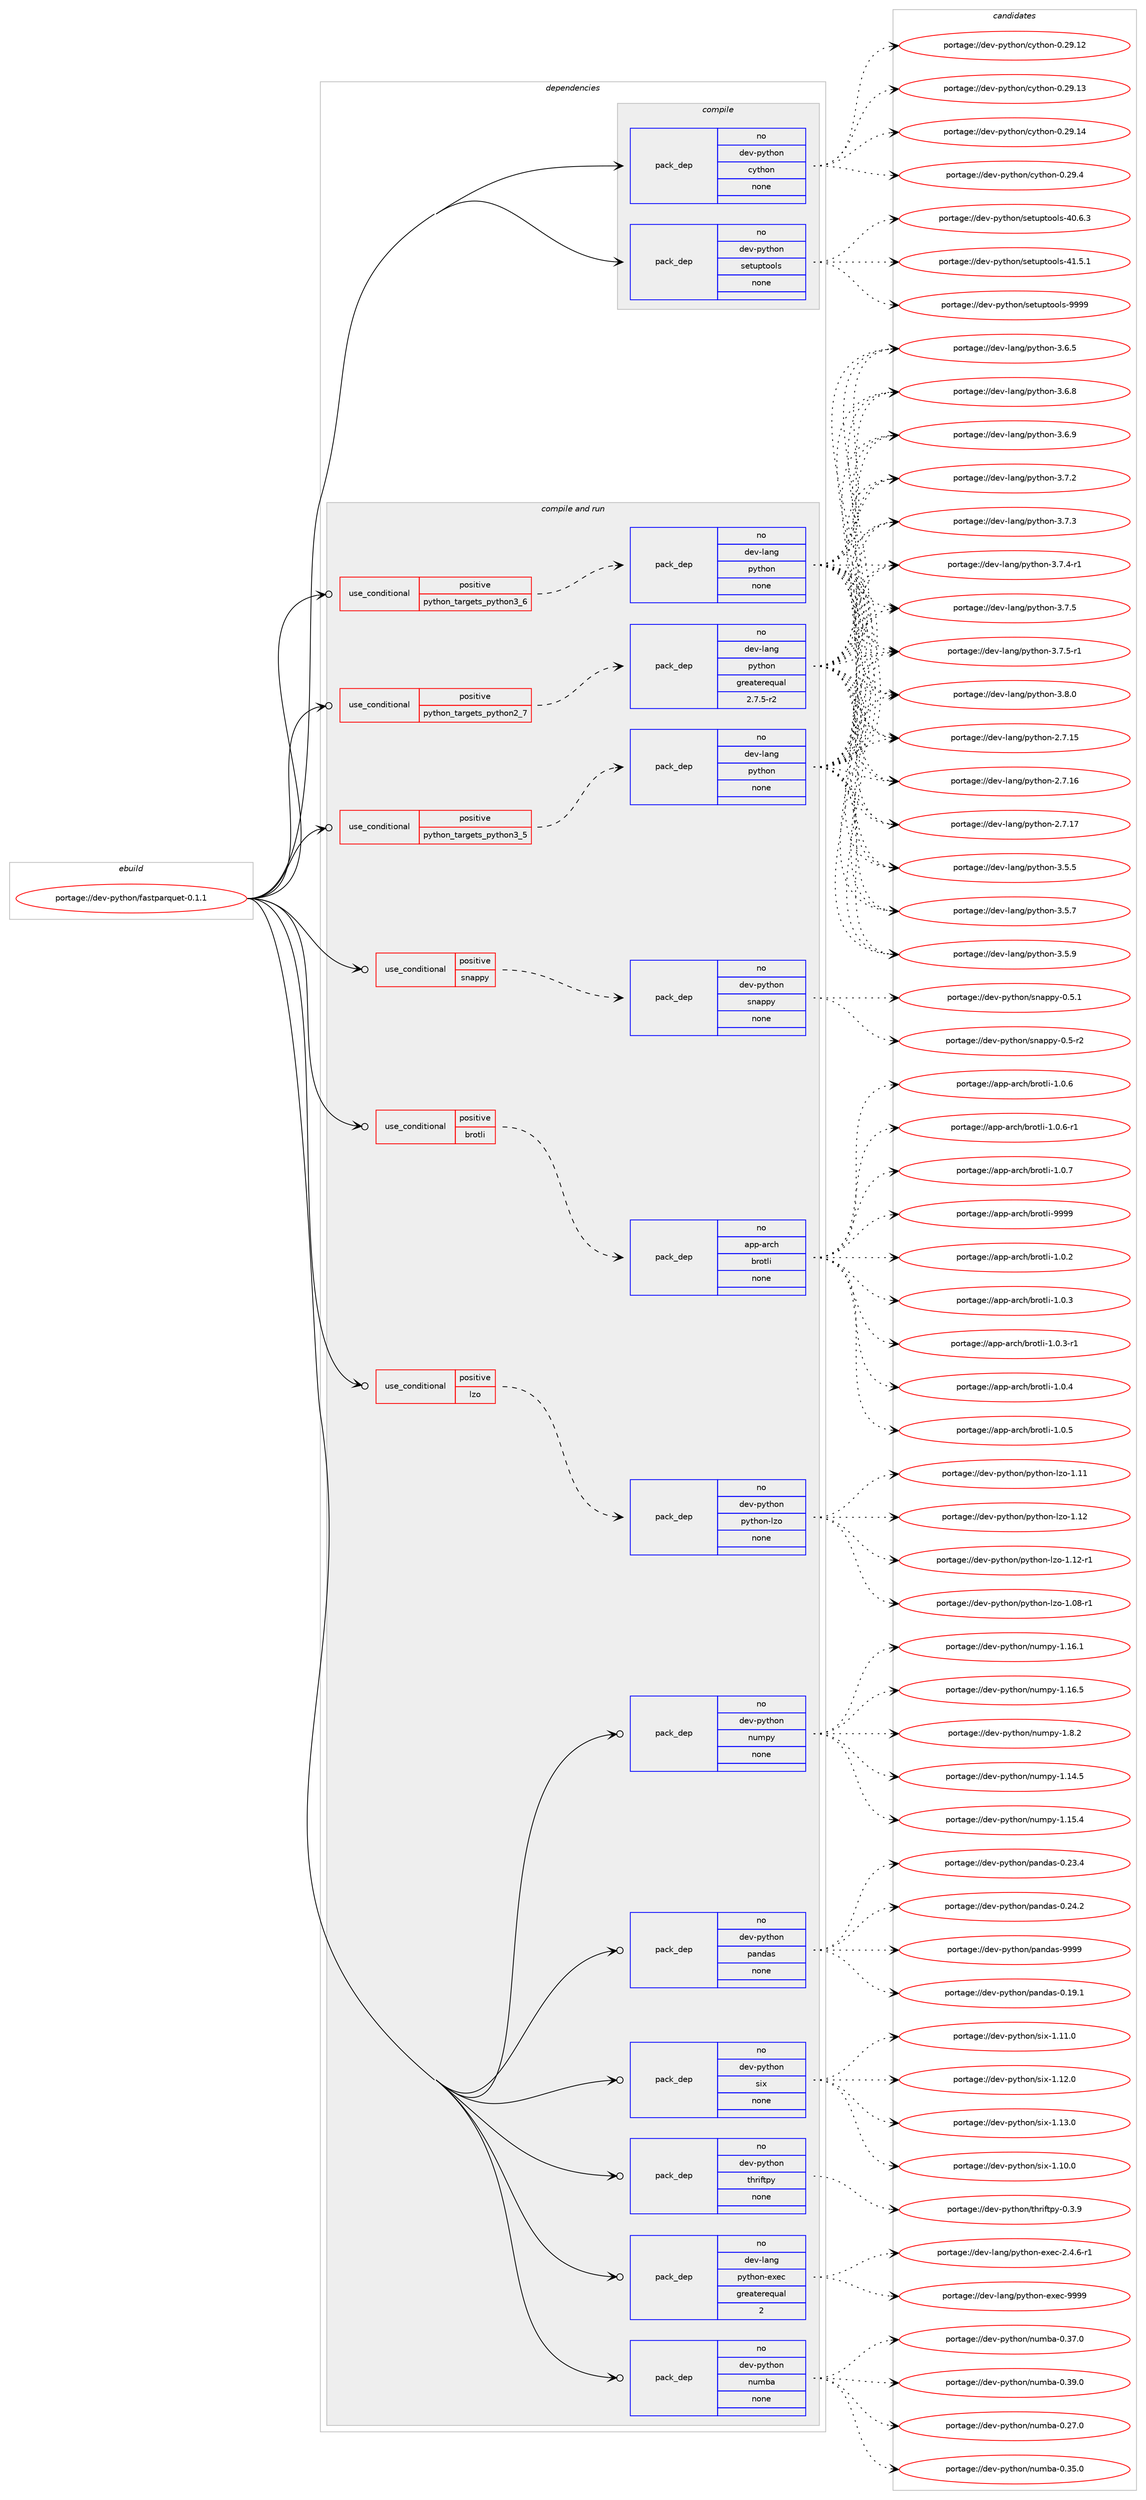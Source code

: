 digraph prolog {

# *************
# Graph options
# *************

newrank=true;
concentrate=true;
compound=true;
graph [rankdir=LR,fontname=Helvetica,fontsize=10,ranksep=1.5];#, ranksep=2.5, nodesep=0.2];
edge  [arrowhead=vee];
node  [fontname=Helvetica,fontsize=10];

# **********
# The ebuild
# **********

subgraph cluster_leftcol {
color=gray;
rank=same;
label=<<i>ebuild</i>>;
id [label="portage://dev-python/fastparquet-0.1.1", color=red, width=4, href="../dev-python/fastparquet-0.1.1.svg"];
}

# ****************
# The dependencies
# ****************

subgraph cluster_midcol {
color=gray;
label=<<i>dependencies</i>>;
subgraph cluster_compile {
fillcolor="#eeeeee";
style=filled;
label=<<i>compile</i>>;
subgraph pack107011 {
dependency138724 [label=<<TABLE BORDER="0" CELLBORDER="1" CELLSPACING="0" CELLPADDING="4" WIDTH="220"><TR><TD ROWSPAN="6" CELLPADDING="30">pack_dep</TD></TR><TR><TD WIDTH="110">no</TD></TR><TR><TD>dev-python</TD></TR><TR><TD>cython</TD></TR><TR><TD>none</TD></TR><TR><TD></TD></TR></TABLE>>, shape=none, color=blue];
}
id:e -> dependency138724:w [weight=20,style="solid",arrowhead="vee"];
subgraph pack107012 {
dependency138725 [label=<<TABLE BORDER="0" CELLBORDER="1" CELLSPACING="0" CELLPADDING="4" WIDTH="220"><TR><TD ROWSPAN="6" CELLPADDING="30">pack_dep</TD></TR><TR><TD WIDTH="110">no</TD></TR><TR><TD>dev-python</TD></TR><TR><TD>setuptools</TD></TR><TR><TD>none</TD></TR><TR><TD></TD></TR></TABLE>>, shape=none, color=blue];
}
id:e -> dependency138725:w [weight=20,style="solid",arrowhead="vee"];
}
subgraph cluster_compileandrun {
fillcolor="#eeeeee";
style=filled;
label=<<i>compile and run</i>>;
subgraph cond28395 {
dependency138726 [label=<<TABLE BORDER="0" CELLBORDER="1" CELLSPACING="0" CELLPADDING="4"><TR><TD ROWSPAN="3" CELLPADDING="10">use_conditional</TD></TR><TR><TD>positive</TD></TR><TR><TD>brotli</TD></TR></TABLE>>, shape=none, color=red];
subgraph pack107013 {
dependency138727 [label=<<TABLE BORDER="0" CELLBORDER="1" CELLSPACING="0" CELLPADDING="4" WIDTH="220"><TR><TD ROWSPAN="6" CELLPADDING="30">pack_dep</TD></TR><TR><TD WIDTH="110">no</TD></TR><TR><TD>app-arch</TD></TR><TR><TD>brotli</TD></TR><TR><TD>none</TD></TR><TR><TD></TD></TR></TABLE>>, shape=none, color=blue];
}
dependency138726:e -> dependency138727:w [weight=20,style="dashed",arrowhead="vee"];
}
id:e -> dependency138726:w [weight=20,style="solid",arrowhead="odotvee"];
subgraph cond28396 {
dependency138728 [label=<<TABLE BORDER="0" CELLBORDER="1" CELLSPACING="0" CELLPADDING="4"><TR><TD ROWSPAN="3" CELLPADDING="10">use_conditional</TD></TR><TR><TD>positive</TD></TR><TR><TD>lzo</TD></TR></TABLE>>, shape=none, color=red];
subgraph pack107014 {
dependency138729 [label=<<TABLE BORDER="0" CELLBORDER="1" CELLSPACING="0" CELLPADDING="4" WIDTH="220"><TR><TD ROWSPAN="6" CELLPADDING="30">pack_dep</TD></TR><TR><TD WIDTH="110">no</TD></TR><TR><TD>dev-python</TD></TR><TR><TD>python-lzo</TD></TR><TR><TD>none</TD></TR><TR><TD></TD></TR></TABLE>>, shape=none, color=blue];
}
dependency138728:e -> dependency138729:w [weight=20,style="dashed",arrowhead="vee"];
}
id:e -> dependency138728:w [weight=20,style="solid",arrowhead="odotvee"];
subgraph cond28397 {
dependency138730 [label=<<TABLE BORDER="0" CELLBORDER="1" CELLSPACING="0" CELLPADDING="4"><TR><TD ROWSPAN="3" CELLPADDING="10">use_conditional</TD></TR><TR><TD>positive</TD></TR><TR><TD>python_targets_python2_7</TD></TR></TABLE>>, shape=none, color=red];
subgraph pack107015 {
dependency138731 [label=<<TABLE BORDER="0" CELLBORDER="1" CELLSPACING="0" CELLPADDING="4" WIDTH="220"><TR><TD ROWSPAN="6" CELLPADDING="30">pack_dep</TD></TR><TR><TD WIDTH="110">no</TD></TR><TR><TD>dev-lang</TD></TR><TR><TD>python</TD></TR><TR><TD>greaterequal</TD></TR><TR><TD>2.7.5-r2</TD></TR></TABLE>>, shape=none, color=blue];
}
dependency138730:e -> dependency138731:w [weight=20,style="dashed",arrowhead="vee"];
}
id:e -> dependency138730:w [weight=20,style="solid",arrowhead="odotvee"];
subgraph cond28398 {
dependency138732 [label=<<TABLE BORDER="0" CELLBORDER="1" CELLSPACING="0" CELLPADDING="4"><TR><TD ROWSPAN="3" CELLPADDING="10">use_conditional</TD></TR><TR><TD>positive</TD></TR><TR><TD>python_targets_python3_5</TD></TR></TABLE>>, shape=none, color=red];
subgraph pack107016 {
dependency138733 [label=<<TABLE BORDER="0" CELLBORDER="1" CELLSPACING="0" CELLPADDING="4" WIDTH="220"><TR><TD ROWSPAN="6" CELLPADDING="30">pack_dep</TD></TR><TR><TD WIDTH="110">no</TD></TR><TR><TD>dev-lang</TD></TR><TR><TD>python</TD></TR><TR><TD>none</TD></TR><TR><TD></TD></TR></TABLE>>, shape=none, color=blue];
}
dependency138732:e -> dependency138733:w [weight=20,style="dashed",arrowhead="vee"];
}
id:e -> dependency138732:w [weight=20,style="solid",arrowhead="odotvee"];
subgraph cond28399 {
dependency138734 [label=<<TABLE BORDER="0" CELLBORDER="1" CELLSPACING="0" CELLPADDING="4"><TR><TD ROWSPAN="3" CELLPADDING="10">use_conditional</TD></TR><TR><TD>positive</TD></TR><TR><TD>python_targets_python3_6</TD></TR></TABLE>>, shape=none, color=red];
subgraph pack107017 {
dependency138735 [label=<<TABLE BORDER="0" CELLBORDER="1" CELLSPACING="0" CELLPADDING="4" WIDTH="220"><TR><TD ROWSPAN="6" CELLPADDING="30">pack_dep</TD></TR><TR><TD WIDTH="110">no</TD></TR><TR><TD>dev-lang</TD></TR><TR><TD>python</TD></TR><TR><TD>none</TD></TR><TR><TD></TD></TR></TABLE>>, shape=none, color=blue];
}
dependency138734:e -> dependency138735:w [weight=20,style="dashed",arrowhead="vee"];
}
id:e -> dependency138734:w [weight=20,style="solid",arrowhead="odotvee"];
subgraph cond28400 {
dependency138736 [label=<<TABLE BORDER="0" CELLBORDER="1" CELLSPACING="0" CELLPADDING="4"><TR><TD ROWSPAN="3" CELLPADDING="10">use_conditional</TD></TR><TR><TD>positive</TD></TR><TR><TD>snappy</TD></TR></TABLE>>, shape=none, color=red];
subgraph pack107018 {
dependency138737 [label=<<TABLE BORDER="0" CELLBORDER="1" CELLSPACING="0" CELLPADDING="4" WIDTH="220"><TR><TD ROWSPAN="6" CELLPADDING="30">pack_dep</TD></TR><TR><TD WIDTH="110">no</TD></TR><TR><TD>dev-python</TD></TR><TR><TD>snappy</TD></TR><TR><TD>none</TD></TR><TR><TD></TD></TR></TABLE>>, shape=none, color=blue];
}
dependency138736:e -> dependency138737:w [weight=20,style="dashed",arrowhead="vee"];
}
id:e -> dependency138736:w [weight=20,style="solid",arrowhead="odotvee"];
subgraph pack107019 {
dependency138738 [label=<<TABLE BORDER="0" CELLBORDER="1" CELLSPACING="0" CELLPADDING="4" WIDTH="220"><TR><TD ROWSPAN="6" CELLPADDING="30">pack_dep</TD></TR><TR><TD WIDTH="110">no</TD></TR><TR><TD>dev-lang</TD></TR><TR><TD>python-exec</TD></TR><TR><TD>greaterequal</TD></TR><TR><TD>2</TD></TR></TABLE>>, shape=none, color=blue];
}
id:e -> dependency138738:w [weight=20,style="solid",arrowhead="odotvee"];
subgraph pack107020 {
dependency138739 [label=<<TABLE BORDER="0" CELLBORDER="1" CELLSPACING="0" CELLPADDING="4" WIDTH="220"><TR><TD ROWSPAN="6" CELLPADDING="30">pack_dep</TD></TR><TR><TD WIDTH="110">no</TD></TR><TR><TD>dev-python</TD></TR><TR><TD>numba</TD></TR><TR><TD>none</TD></TR><TR><TD></TD></TR></TABLE>>, shape=none, color=blue];
}
id:e -> dependency138739:w [weight=20,style="solid",arrowhead="odotvee"];
subgraph pack107021 {
dependency138740 [label=<<TABLE BORDER="0" CELLBORDER="1" CELLSPACING="0" CELLPADDING="4" WIDTH="220"><TR><TD ROWSPAN="6" CELLPADDING="30">pack_dep</TD></TR><TR><TD WIDTH="110">no</TD></TR><TR><TD>dev-python</TD></TR><TR><TD>numpy</TD></TR><TR><TD>none</TD></TR><TR><TD></TD></TR></TABLE>>, shape=none, color=blue];
}
id:e -> dependency138740:w [weight=20,style="solid",arrowhead="odotvee"];
subgraph pack107022 {
dependency138741 [label=<<TABLE BORDER="0" CELLBORDER="1" CELLSPACING="0" CELLPADDING="4" WIDTH="220"><TR><TD ROWSPAN="6" CELLPADDING="30">pack_dep</TD></TR><TR><TD WIDTH="110">no</TD></TR><TR><TD>dev-python</TD></TR><TR><TD>pandas</TD></TR><TR><TD>none</TD></TR><TR><TD></TD></TR></TABLE>>, shape=none, color=blue];
}
id:e -> dependency138741:w [weight=20,style="solid",arrowhead="odotvee"];
subgraph pack107023 {
dependency138742 [label=<<TABLE BORDER="0" CELLBORDER="1" CELLSPACING="0" CELLPADDING="4" WIDTH="220"><TR><TD ROWSPAN="6" CELLPADDING="30">pack_dep</TD></TR><TR><TD WIDTH="110">no</TD></TR><TR><TD>dev-python</TD></TR><TR><TD>six</TD></TR><TR><TD>none</TD></TR><TR><TD></TD></TR></TABLE>>, shape=none, color=blue];
}
id:e -> dependency138742:w [weight=20,style="solid",arrowhead="odotvee"];
subgraph pack107024 {
dependency138743 [label=<<TABLE BORDER="0" CELLBORDER="1" CELLSPACING="0" CELLPADDING="4" WIDTH="220"><TR><TD ROWSPAN="6" CELLPADDING="30">pack_dep</TD></TR><TR><TD WIDTH="110">no</TD></TR><TR><TD>dev-python</TD></TR><TR><TD>thriftpy</TD></TR><TR><TD>none</TD></TR><TR><TD></TD></TR></TABLE>>, shape=none, color=blue];
}
id:e -> dependency138743:w [weight=20,style="solid",arrowhead="odotvee"];
}
subgraph cluster_run {
fillcolor="#eeeeee";
style=filled;
label=<<i>run</i>>;
}
}

# **************
# The candidates
# **************

subgraph cluster_choices {
rank=same;
color=gray;
label=<<i>candidates</i>>;

subgraph choice107011 {
color=black;
nodesep=1;
choiceportage1001011184511212111610411111047991211161041111104548465057464950 [label="portage://dev-python/cython-0.29.12", color=red, width=4,href="../dev-python/cython-0.29.12.svg"];
choiceportage1001011184511212111610411111047991211161041111104548465057464951 [label="portage://dev-python/cython-0.29.13", color=red, width=4,href="../dev-python/cython-0.29.13.svg"];
choiceportage1001011184511212111610411111047991211161041111104548465057464952 [label="portage://dev-python/cython-0.29.14", color=red, width=4,href="../dev-python/cython-0.29.14.svg"];
choiceportage10010111845112121116104111110479912111610411111045484650574652 [label="portage://dev-python/cython-0.29.4", color=red, width=4,href="../dev-python/cython-0.29.4.svg"];
dependency138724:e -> choiceportage1001011184511212111610411111047991211161041111104548465057464950:w [style=dotted,weight="100"];
dependency138724:e -> choiceportage1001011184511212111610411111047991211161041111104548465057464951:w [style=dotted,weight="100"];
dependency138724:e -> choiceportage1001011184511212111610411111047991211161041111104548465057464952:w [style=dotted,weight="100"];
dependency138724:e -> choiceportage10010111845112121116104111110479912111610411111045484650574652:w [style=dotted,weight="100"];
}
subgraph choice107012 {
color=black;
nodesep=1;
choiceportage100101118451121211161041111104711510111611711211611111110811545524846544651 [label="portage://dev-python/setuptools-40.6.3", color=red, width=4,href="../dev-python/setuptools-40.6.3.svg"];
choiceportage100101118451121211161041111104711510111611711211611111110811545524946534649 [label="portage://dev-python/setuptools-41.5.1", color=red, width=4,href="../dev-python/setuptools-41.5.1.svg"];
choiceportage10010111845112121116104111110471151011161171121161111111081154557575757 [label="portage://dev-python/setuptools-9999", color=red, width=4,href="../dev-python/setuptools-9999.svg"];
dependency138725:e -> choiceportage100101118451121211161041111104711510111611711211611111110811545524846544651:w [style=dotted,weight="100"];
dependency138725:e -> choiceportage100101118451121211161041111104711510111611711211611111110811545524946534649:w [style=dotted,weight="100"];
dependency138725:e -> choiceportage10010111845112121116104111110471151011161171121161111111081154557575757:w [style=dotted,weight="100"];
}
subgraph choice107013 {
color=black;
nodesep=1;
choiceportage971121124597114991044798114111116108105454946484650 [label="portage://app-arch/brotli-1.0.2", color=red, width=4,href="../app-arch/brotli-1.0.2.svg"];
choiceportage971121124597114991044798114111116108105454946484651 [label="portage://app-arch/brotli-1.0.3", color=red, width=4,href="../app-arch/brotli-1.0.3.svg"];
choiceportage9711211245971149910447981141111161081054549464846514511449 [label="portage://app-arch/brotli-1.0.3-r1", color=red, width=4,href="../app-arch/brotli-1.0.3-r1.svg"];
choiceportage971121124597114991044798114111116108105454946484652 [label="portage://app-arch/brotli-1.0.4", color=red, width=4,href="../app-arch/brotli-1.0.4.svg"];
choiceportage971121124597114991044798114111116108105454946484653 [label="portage://app-arch/brotli-1.0.5", color=red, width=4,href="../app-arch/brotli-1.0.5.svg"];
choiceportage971121124597114991044798114111116108105454946484654 [label="portage://app-arch/brotli-1.0.6", color=red, width=4,href="../app-arch/brotli-1.0.6.svg"];
choiceportage9711211245971149910447981141111161081054549464846544511449 [label="portage://app-arch/brotli-1.0.6-r1", color=red, width=4,href="../app-arch/brotli-1.0.6-r1.svg"];
choiceportage971121124597114991044798114111116108105454946484655 [label="portage://app-arch/brotli-1.0.7", color=red, width=4,href="../app-arch/brotli-1.0.7.svg"];
choiceportage9711211245971149910447981141111161081054557575757 [label="portage://app-arch/brotli-9999", color=red, width=4,href="../app-arch/brotli-9999.svg"];
dependency138727:e -> choiceportage971121124597114991044798114111116108105454946484650:w [style=dotted,weight="100"];
dependency138727:e -> choiceportage971121124597114991044798114111116108105454946484651:w [style=dotted,weight="100"];
dependency138727:e -> choiceportage9711211245971149910447981141111161081054549464846514511449:w [style=dotted,weight="100"];
dependency138727:e -> choiceportage971121124597114991044798114111116108105454946484652:w [style=dotted,weight="100"];
dependency138727:e -> choiceportage971121124597114991044798114111116108105454946484653:w [style=dotted,weight="100"];
dependency138727:e -> choiceportage971121124597114991044798114111116108105454946484654:w [style=dotted,weight="100"];
dependency138727:e -> choiceportage9711211245971149910447981141111161081054549464846544511449:w [style=dotted,weight="100"];
dependency138727:e -> choiceportage971121124597114991044798114111116108105454946484655:w [style=dotted,weight="100"];
dependency138727:e -> choiceportage9711211245971149910447981141111161081054557575757:w [style=dotted,weight="100"];
}
subgraph choice107014 {
color=black;
nodesep=1;
choiceportage10010111845112121116104111110471121211161041111104510812211145494648564511449 [label="portage://dev-python/python-lzo-1.08-r1", color=red, width=4,href="../dev-python/python-lzo-1.08-r1.svg"];
choiceportage1001011184511212111610411111047112121116104111110451081221114549464949 [label="portage://dev-python/python-lzo-1.11", color=red, width=4,href="../dev-python/python-lzo-1.11.svg"];
choiceportage1001011184511212111610411111047112121116104111110451081221114549464950 [label="portage://dev-python/python-lzo-1.12", color=red, width=4,href="../dev-python/python-lzo-1.12.svg"];
choiceportage10010111845112121116104111110471121211161041111104510812211145494649504511449 [label="portage://dev-python/python-lzo-1.12-r1", color=red, width=4,href="../dev-python/python-lzo-1.12-r1.svg"];
dependency138729:e -> choiceportage10010111845112121116104111110471121211161041111104510812211145494648564511449:w [style=dotted,weight="100"];
dependency138729:e -> choiceportage1001011184511212111610411111047112121116104111110451081221114549464949:w [style=dotted,weight="100"];
dependency138729:e -> choiceportage1001011184511212111610411111047112121116104111110451081221114549464950:w [style=dotted,weight="100"];
dependency138729:e -> choiceportage10010111845112121116104111110471121211161041111104510812211145494649504511449:w [style=dotted,weight="100"];
}
subgraph choice107015 {
color=black;
nodesep=1;
choiceportage10010111845108971101034711212111610411111045504655464953 [label="portage://dev-lang/python-2.7.15", color=red, width=4,href="../dev-lang/python-2.7.15.svg"];
choiceportage10010111845108971101034711212111610411111045504655464954 [label="portage://dev-lang/python-2.7.16", color=red, width=4,href="../dev-lang/python-2.7.16.svg"];
choiceportage10010111845108971101034711212111610411111045504655464955 [label="portage://dev-lang/python-2.7.17", color=red, width=4,href="../dev-lang/python-2.7.17.svg"];
choiceportage100101118451089711010347112121116104111110455146534653 [label="portage://dev-lang/python-3.5.5", color=red, width=4,href="../dev-lang/python-3.5.5.svg"];
choiceportage100101118451089711010347112121116104111110455146534655 [label="portage://dev-lang/python-3.5.7", color=red, width=4,href="../dev-lang/python-3.5.7.svg"];
choiceportage100101118451089711010347112121116104111110455146534657 [label="portage://dev-lang/python-3.5.9", color=red, width=4,href="../dev-lang/python-3.5.9.svg"];
choiceportage100101118451089711010347112121116104111110455146544653 [label="portage://dev-lang/python-3.6.5", color=red, width=4,href="../dev-lang/python-3.6.5.svg"];
choiceportage100101118451089711010347112121116104111110455146544656 [label="portage://dev-lang/python-3.6.8", color=red, width=4,href="../dev-lang/python-3.6.8.svg"];
choiceportage100101118451089711010347112121116104111110455146544657 [label="portage://dev-lang/python-3.6.9", color=red, width=4,href="../dev-lang/python-3.6.9.svg"];
choiceportage100101118451089711010347112121116104111110455146554650 [label="portage://dev-lang/python-3.7.2", color=red, width=4,href="../dev-lang/python-3.7.2.svg"];
choiceportage100101118451089711010347112121116104111110455146554651 [label="portage://dev-lang/python-3.7.3", color=red, width=4,href="../dev-lang/python-3.7.3.svg"];
choiceportage1001011184510897110103471121211161041111104551465546524511449 [label="portage://dev-lang/python-3.7.4-r1", color=red, width=4,href="../dev-lang/python-3.7.4-r1.svg"];
choiceportage100101118451089711010347112121116104111110455146554653 [label="portage://dev-lang/python-3.7.5", color=red, width=4,href="../dev-lang/python-3.7.5.svg"];
choiceportage1001011184510897110103471121211161041111104551465546534511449 [label="portage://dev-lang/python-3.7.5-r1", color=red, width=4,href="../dev-lang/python-3.7.5-r1.svg"];
choiceportage100101118451089711010347112121116104111110455146564648 [label="portage://dev-lang/python-3.8.0", color=red, width=4,href="../dev-lang/python-3.8.0.svg"];
dependency138731:e -> choiceportage10010111845108971101034711212111610411111045504655464953:w [style=dotted,weight="100"];
dependency138731:e -> choiceportage10010111845108971101034711212111610411111045504655464954:w [style=dotted,weight="100"];
dependency138731:e -> choiceportage10010111845108971101034711212111610411111045504655464955:w [style=dotted,weight="100"];
dependency138731:e -> choiceportage100101118451089711010347112121116104111110455146534653:w [style=dotted,weight="100"];
dependency138731:e -> choiceportage100101118451089711010347112121116104111110455146534655:w [style=dotted,weight="100"];
dependency138731:e -> choiceportage100101118451089711010347112121116104111110455146534657:w [style=dotted,weight="100"];
dependency138731:e -> choiceportage100101118451089711010347112121116104111110455146544653:w [style=dotted,weight="100"];
dependency138731:e -> choiceportage100101118451089711010347112121116104111110455146544656:w [style=dotted,weight="100"];
dependency138731:e -> choiceportage100101118451089711010347112121116104111110455146544657:w [style=dotted,weight="100"];
dependency138731:e -> choiceportage100101118451089711010347112121116104111110455146554650:w [style=dotted,weight="100"];
dependency138731:e -> choiceportage100101118451089711010347112121116104111110455146554651:w [style=dotted,weight="100"];
dependency138731:e -> choiceportage1001011184510897110103471121211161041111104551465546524511449:w [style=dotted,weight="100"];
dependency138731:e -> choiceportage100101118451089711010347112121116104111110455146554653:w [style=dotted,weight="100"];
dependency138731:e -> choiceportage1001011184510897110103471121211161041111104551465546534511449:w [style=dotted,weight="100"];
dependency138731:e -> choiceportage100101118451089711010347112121116104111110455146564648:w [style=dotted,weight="100"];
}
subgraph choice107016 {
color=black;
nodesep=1;
choiceportage10010111845108971101034711212111610411111045504655464953 [label="portage://dev-lang/python-2.7.15", color=red, width=4,href="../dev-lang/python-2.7.15.svg"];
choiceportage10010111845108971101034711212111610411111045504655464954 [label="portage://dev-lang/python-2.7.16", color=red, width=4,href="../dev-lang/python-2.7.16.svg"];
choiceportage10010111845108971101034711212111610411111045504655464955 [label="portage://dev-lang/python-2.7.17", color=red, width=4,href="../dev-lang/python-2.7.17.svg"];
choiceportage100101118451089711010347112121116104111110455146534653 [label="portage://dev-lang/python-3.5.5", color=red, width=4,href="../dev-lang/python-3.5.5.svg"];
choiceportage100101118451089711010347112121116104111110455146534655 [label="portage://dev-lang/python-3.5.7", color=red, width=4,href="../dev-lang/python-3.5.7.svg"];
choiceportage100101118451089711010347112121116104111110455146534657 [label="portage://dev-lang/python-3.5.9", color=red, width=4,href="../dev-lang/python-3.5.9.svg"];
choiceportage100101118451089711010347112121116104111110455146544653 [label="portage://dev-lang/python-3.6.5", color=red, width=4,href="../dev-lang/python-3.6.5.svg"];
choiceportage100101118451089711010347112121116104111110455146544656 [label="portage://dev-lang/python-3.6.8", color=red, width=4,href="../dev-lang/python-3.6.8.svg"];
choiceportage100101118451089711010347112121116104111110455146544657 [label="portage://dev-lang/python-3.6.9", color=red, width=4,href="../dev-lang/python-3.6.9.svg"];
choiceportage100101118451089711010347112121116104111110455146554650 [label="portage://dev-lang/python-3.7.2", color=red, width=4,href="../dev-lang/python-3.7.2.svg"];
choiceportage100101118451089711010347112121116104111110455146554651 [label="portage://dev-lang/python-3.7.3", color=red, width=4,href="../dev-lang/python-3.7.3.svg"];
choiceportage1001011184510897110103471121211161041111104551465546524511449 [label="portage://dev-lang/python-3.7.4-r1", color=red, width=4,href="../dev-lang/python-3.7.4-r1.svg"];
choiceportage100101118451089711010347112121116104111110455146554653 [label="portage://dev-lang/python-3.7.5", color=red, width=4,href="../dev-lang/python-3.7.5.svg"];
choiceportage1001011184510897110103471121211161041111104551465546534511449 [label="portage://dev-lang/python-3.7.5-r1", color=red, width=4,href="../dev-lang/python-3.7.5-r1.svg"];
choiceportage100101118451089711010347112121116104111110455146564648 [label="portage://dev-lang/python-3.8.0", color=red, width=4,href="../dev-lang/python-3.8.0.svg"];
dependency138733:e -> choiceportage10010111845108971101034711212111610411111045504655464953:w [style=dotted,weight="100"];
dependency138733:e -> choiceportage10010111845108971101034711212111610411111045504655464954:w [style=dotted,weight="100"];
dependency138733:e -> choiceportage10010111845108971101034711212111610411111045504655464955:w [style=dotted,weight="100"];
dependency138733:e -> choiceportage100101118451089711010347112121116104111110455146534653:w [style=dotted,weight="100"];
dependency138733:e -> choiceportage100101118451089711010347112121116104111110455146534655:w [style=dotted,weight="100"];
dependency138733:e -> choiceportage100101118451089711010347112121116104111110455146534657:w [style=dotted,weight="100"];
dependency138733:e -> choiceportage100101118451089711010347112121116104111110455146544653:w [style=dotted,weight="100"];
dependency138733:e -> choiceportage100101118451089711010347112121116104111110455146544656:w [style=dotted,weight="100"];
dependency138733:e -> choiceportage100101118451089711010347112121116104111110455146544657:w [style=dotted,weight="100"];
dependency138733:e -> choiceportage100101118451089711010347112121116104111110455146554650:w [style=dotted,weight="100"];
dependency138733:e -> choiceportage100101118451089711010347112121116104111110455146554651:w [style=dotted,weight="100"];
dependency138733:e -> choiceportage1001011184510897110103471121211161041111104551465546524511449:w [style=dotted,weight="100"];
dependency138733:e -> choiceportage100101118451089711010347112121116104111110455146554653:w [style=dotted,weight="100"];
dependency138733:e -> choiceportage1001011184510897110103471121211161041111104551465546534511449:w [style=dotted,weight="100"];
dependency138733:e -> choiceportage100101118451089711010347112121116104111110455146564648:w [style=dotted,weight="100"];
}
subgraph choice107017 {
color=black;
nodesep=1;
choiceportage10010111845108971101034711212111610411111045504655464953 [label="portage://dev-lang/python-2.7.15", color=red, width=4,href="../dev-lang/python-2.7.15.svg"];
choiceportage10010111845108971101034711212111610411111045504655464954 [label="portage://dev-lang/python-2.7.16", color=red, width=4,href="../dev-lang/python-2.7.16.svg"];
choiceportage10010111845108971101034711212111610411111045504655464955 [label="portage://dev-lang/python-2.7.17", color=red, width=4,href="../dev-lang/python-2.7.17.svg"];
choiceportage100101118451089711010347112121116104111110455146534653 [label="portage://dev-lang/python-3.5.5", color=red, width=4,href="../dev-lang/python-3.5.5.svg"];
choiceportage100101118451089711010347112121116104111110455146534655 [label="portage://dev-lang/python-3.5.7", color=red, width=4,href="../dev-lang/python-3.5.7.svg"];
choiceportage100101118451089711010347112121116104111110455146534657 [label="portage://dev-lang/python-3.5.9", color=red, width=4,href="../dev-lang/python-3.5.9.svg"];
choiceportage100101118451089711010347112121116104111110455146544653 [label="portage://dev-lang/python-3.6.5", color=red, width=4,href="../dev-lang/python-3.6.5.svg"];
choiceportage100101118451089711010347112121116104111110455146544656 [label="portage://dev-lang/python-3.6.8", color=red, width=4,href="../dev-lang/python-3.6.8.svg"];
choiceportage100101118451089711010347112121116104111110455146544657 [label="portage://dev-lang/python-3.6.9", color=red, width=4,href="../dev-lang/python-3.6.9.svg"];
choiceportage100101118451089711010347112121116104111110455146554650 [label="portage://dev-lang/python-3.7.2", color=red, width=4,href="../dev-lang/python-3.7.2.svg"];
choiceportage100101118451089711010347112121116104111110455146554651 [label="portage://dev-lang/python-3.7.3", color=red, width=4,href="../dev-lang/python-3.7.3.svg"];
choiceportage1001011184510897110103471121211161041111104551465546524511449 [label="portage://dev-lang/python-3.7.4-r1", color=red, width=4,href="../dev-lang/python-3.7.4-r1.svg"];
choiceportage100101118451089711010347112121116104111110455146554653 [label="portage://dev-lang/python-3.7.5", color=red, width=4,href="../dev-lang/python-3.7.5.svg"];
choiceportage1001011184510897110103471121211161041111104551465546534511449 [label="portage://dev-lang/python-3.7.5-r1", color=red, width=4,href="../dev-lang/python-3.7.5-r1.svg"];
choiceportage100101118451089711010347112121116104111110455146564648 [label="portage://dev-lang/python-3.8.0", color=red, width=4,href="../dev-lang/python-3.8.0.svg"];
dependency138735:e -> choiceportage10010111845108971101034711212111610411111045504655464953:w [style=dotted,weight="100"];
dependency138735:e -> choiceportage10010111845108971101034711212111610411111045504655464954:w [style=dotted,weight="100"];
dependency138735:e -> choiceportage10010111845108971101034711212111610411111045504655464955:w [style=dotted,weight="100"];
dependency138735:e -> choiceportage100101118451089711010347112121116104111110455146534653:w [style=dotted,weight="100"];
dependency138735:e -> choiceportage100101118451089711010347112121116104111110455146534655:w [style=dotted,weight="100"];
dependency138735:e -> choiceportage100101118451089711010347112121116104111110455146534657:w [style=dotted,weight="100"];
dependency138735:e -> choiceportage100101118451089711010347112121116104111110455146544653:w [style=dotted,weight="100"];
dependency138735:e -> choiceportage100101118451089711010347112121116104111110455146544656:w [style=dotted,weight="100"];
dependency138735:e -> choiceportage100101118451089711010347112121116104111110455146544657:w [style=dotted,weight="100"];
dependency138735:e -> choiceportage100101118451089711010347112121116104111110455146554650:w [style=dotted,weight="100"];
dependency138735:e -> choiceportage100101118451089711010347112121116104111110455146554651:w [style=dotted,weight="100"];
dependency138735:e -> choiceportage1001011184510897110103471121211161041111104551465546524511449:w [style=dotted,weight="100"];
dependency138735:e -> choiceportage100101118451089711010347112121116104111110455146554653:w [style=dotted,weight="100"];
dependency138735:e -> choiceportage1001011184510897110103471121211161041111104551465546534511449:w [style=dotted,weight="100"];
dependency138735:e -> choiceportage100101118451089711010347112121116104111110455146564648:w [style=dotted,weight="100"];
}
subgraph choice107018 {
color=black;
nodesep=1;
choiceportage100101118451121211161041111104711511097112112121454846534511450 [label="portage://dev-python/snappy-0.5-r2", color=red, width=4,href="../dev-python/snappy-0.5-r2.svg"];
choiceportage100101118451121211161041111104711511097112112121454846534649 [label="portage://dev-python/snappy-0.5.1", color=red, width=4,href="../dev-python/snappy-0.5.1.svg"];
dependency138737:e -> choiceportage100101118451121211161041111104711511097112112121454846534511450:w [style=dotted,weight="100"];
dependency138737:e -> choiceportage100101118451121211161041111104711511097112112121454846534649:w [style=dotted,weight="100"];
}
subgraph choice107019 {
color=black;
nodesep=1;
choiceportage10010111845108971101034711212111610411111045101120101994550465246544511449 [label="portage://dev-lang/python-exec-2.4.6-r1", color=red, width=4,href="../dev-lang/python-exec-2.4.6-r1.svg"];
choiceportage10010111845108971101034711212111610411111045101120101994557575757 [label="portage://dev-lang/python-exec-9999", color=red, width=4,href="../dev-lang/python-exec-9999.svg"];
dependency138738:e -> choiceportage10010111845108971101034711212111610411111045101120101994550465246544511449:w [style=dotted,weight="100"];
dependency138738:e -> choiceportage10010111845108971101034711212111610411111045101120101994557575757:w [style=dotted,weight="100"];
}
subgraph choice107020 {
color=black;
nodesep=1;
choiceportage1001011184511212111610411111047110117109989745484650554648 [label="portage://dev-python/numba-0.27.0", color=red, width=4,href="../dev-python/numba-0.27.0.svg"];
choiceportage1001011184511212111610411111047110117109989745484651534648 [label="portage://dev-python/numba-0.35.0", color=red, width=4,href="../dev-python/numba-0.35.0.svg"];
choiceportage1001011184511212111610411111047110117109989745484651554648 [label="portage://dev-python/numba-0.37.0", color=red, width=4,href="../dev-python/numba-0.37.0.svg"];
choiceportage1001011184511212111610411111047110117109989745484651574648 [label="portage://dev-python/numba-0.39.0", color=red, width=4,href="../dev-python/numba-0.39.0.svg"];
dependency138739:e -> choiceportage1001011184511212111610411111047110117109989745484650554648:w [style=dotted,weight="100"];
dependency138739:e -> choiceportage1001011184511212111610411111047110117109989745484651534648:w [style=dotted,weight="100"];
dependency138739:e -> choiceportage1001011184511212111610411111047110117109989745484651554648:w [style=dotted,weight="100"];
dependency138739:e -> choiceportage1001011184511212111610411111047110117109989745484651574648:w [style=dotted,weight="100"];
}
subgraph choice107021 {
color=black;
nodesep=1;
choiceportage100101118451121211161041111104711011710911212145494649524653 [label="portage://dev-python/numpy-1.14.5", color=red, width=4,href="../dev-python/numpy-1.14.5.svg"];
choiceportage100101118451121211161041111104711011710911212145494649534652 [label="portage://dev-python/numpy-1.15.4", color=red, width=4,href="../dev-python/numpy-1.15.4.svg"];
choiceportage100101118451121211161041111104711011710911212145494649544649 [label="portage://dev-python/numpy-1.16.1", color=red, width=4,href="../dev-python/numpy-1.16.1.svg"];
choiceportage100101118451121211161041111104711011710911212145494649544653 [label="portage://dev-python/numpy-1.16.5", color=red, width=4,href="../dev-python/numpy-1.16.5.svg"];
choiceportage1001011184511212111610411111047110117109112121454946564650 [label="portage://dev-python/numpy-1.8.2", color=red, width=4,href="../dev-python/numpy-1.8.2.svg"];
dependency138740:e -> choiceportage100101118451121211161041111104711011710911212145494649524653:w [style=dotted,weight="100"];
dependency138740:e -> choiceportage100101118451121211161041111104711011710911212145494649534652:w [style=dotted,weight="100"];
dependency138740:e -> choiceportage100101118451121211161041111104711011710911212145494649544649:w [style=dotted,weight="100"];
dependency138740:e -> choiceportage100101118451121211161041111104711011710911212145494649544653:w [style=dotted,weight="100"];
dependency138740:e -> choiceportage1001011184511212111610411111047110117109112121454946564650:w [style=dotted,weight="100"];
}
subgraph choice107022 {
color=black;
nodesep=1;
choiceportage1001011184511212111610411111047112971101009711545484649574649 [label="portage://dev-python/pandas-0.19.1", color=red, width=4,href="../dev-python/pandas-0.19.1.svg"];
choiceportage1001011184511212111610411111047112971101009711545484650514652 [label="portage://dev-python/pandas-0.23.4", color=red, width=4,href="../dev-python/pandas-0.23.4.svg"];
choiceportage1001011184511212111610411111047112971101009711545484650524650 [label="portage://dev-python/pandas-0.24.2", color=red, width=4,href="../dev-python/pandas-0.24.2.svg"];
choiceportage100101118451121211161041111104711297110100971154557575757 [label="portage://dev-python/pandas-9999", color=red, width=4,href="../dev-python/pandas-9999.svg"];
dependency138741:e -> choiceportage1001011184511212111610411111047112971101009711545484649574649:w [style=dotted,weight="100"];
dependency138741:e -> choiceportage1001011184511212111610411111047112971101009711545484650514652:w [style=dotted,weight="100"];
dependency138741:e -> choiceportage1001011184511212111610411111047112971101009711545484650524650:w [style=dotted,weight="100"];
dependency138741:e -> choiceportage100101118451121211161041111104711297110100971154557575757:w [style=dotted,weight="100"];
}
subgraph choice107023 {
color=black;
nodesep=1;
choiceportage100101118451121211161041111104711510512045494649484648 [label="portage://dev-python/six-1.10.0", color=red, width=4,href="../dev-python/six-1.10.0.svg"];
choiceportage100101118451121211161041111104711510512045494649494648 [label="portage://dev-python/six-1.11.0", color=red, width=4,href="../dev-python/six-1.11.0.svg"];
choiceportage100101118451121211161041111104711510512045494649504648 [label="portage://dev-python/six-1.12.0", color=red, width=4,href="../dev-python/six-1.12.0.svg"];
choiceportage100101118451121211161041111104711510512045494649514648 [label="portage://dev-python/six-1.13.0", color=red, width=4,href="../dev-python/six-1.13.0.svg"];
dependency138742:e -> choiceportage100101118451121211161041111104711510512045494649484648:w [style=dotted,weight="100"];
dependency138742:e -> choiceportage100101118451121211161041111104711510512045494649494648:w [style=dotted,weight="100"];
dependency138742:e -> choiceportage100101118451121211161041111104711510512045494649504648:w [style=dotted,weight="100"];
dependency138742:e -> choiceportage100101118451121211161041111104711510512045494649514648:w [style=dotted,weight="100"];
}
subgraph choice107024 {
color=black;
nodesep=1;
choiceportage1001011184511212111610411111047116104114105102116112121454846514657 [label="portage://dev-python/thriftpy-0.3.9", color=red, width=4,href="../dev-python/thriftpy-0.3.9.svg"];
dependency138743:e -> choiceportage1001011184511212111610411111047116104114105102116112121454846514657:w [style=dotted,weight="100"];
}
}

}
